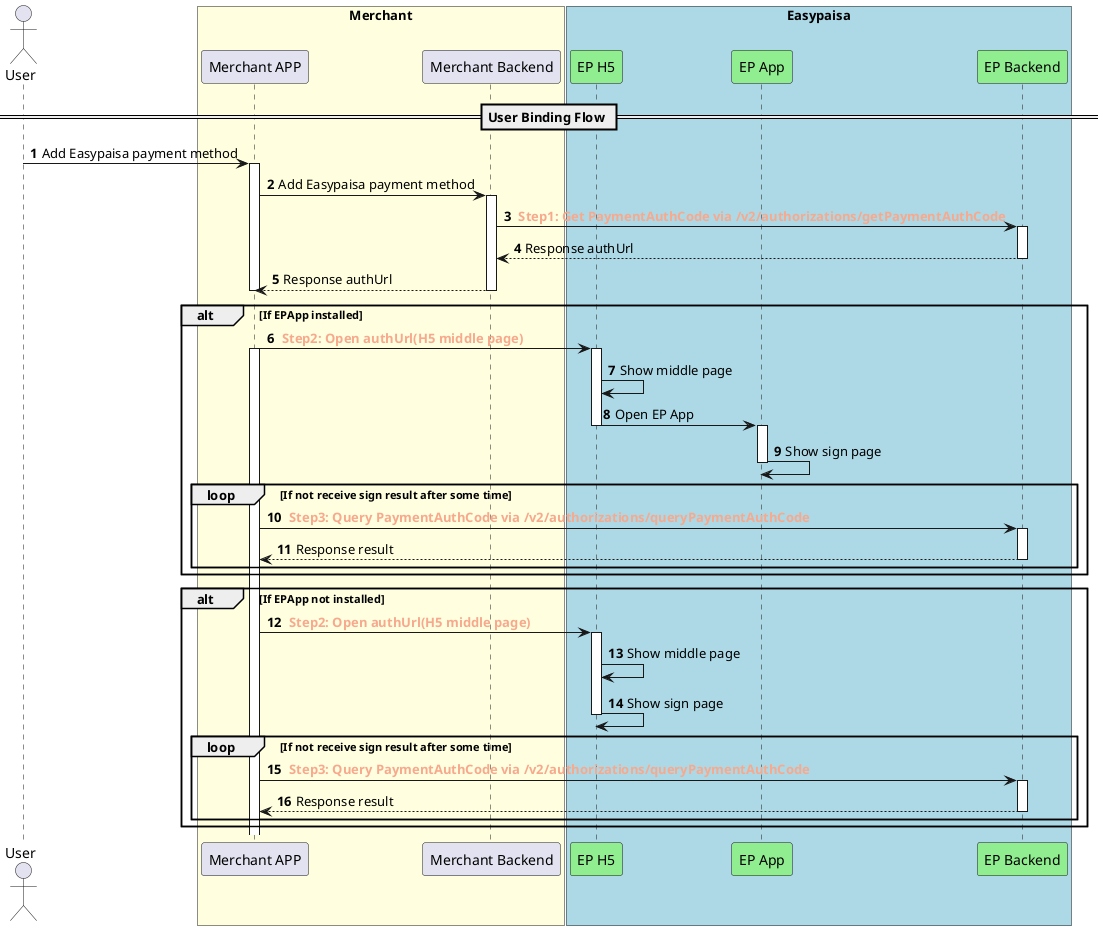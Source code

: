 @startuml
autonumber

actor       User
participant "User" as User

box "Merchant" #LightYellow
participant "Merchant APP" as MerchantAPP
participant "Merchant Backend" as MerchantBackend
end box

box "Easypaisa" #LightBlue
participant "EP H5" as EPH5 #LightGreen
participant "EP App" as EPApp #LightGreen
participant "EP Backend" as EPBackend #LightGreen
end box

== User Binding Flow ==
User -> MerchantAPP: Add Easypaisa payment method
activate MerchantAPP
MerchantAPP -> MerchantBackend: Add Easypaisa payment method
activate MerchantBackend
MerchantBackend -> EPBackend: <font color=#f7a98d><b> Step1: Get PaymentAuthCode via /v2/authorizations/getPaymentAuthCode
activate EPBackend
EPBackend --> MerchantBackend: Response authUrl
deactivate EPBackend
MerchantBackend --> MerchantAPP: Response authUrl
deactivate MerchantBackend
deactivate MerchantAPP

alt If EPApp installed
MerchantAPP -> EPH5: <font color=#f7a98d><b> Step2: Open authUrl(H5 middle page)
activate MerchantAPP
activate EPH5
EPH5 -> EPH5: Show middle page
EPH5 -> EPApp: Open EP App
deactivate EPH5
activate EPApp
deactivate EPBackend
EPApp -> EPApp: Show sign page
deactivate EPApp

loop If not receive sign result after some time
MerchantAPP -> EPBackend: <font color=#f7a98d><b> Step3: Query PaymentAuthCode via /v2/authorizations/queryPaymentAuthCode
activate EPBackend
EPBackend --> MerchantAPP: Response result
deactivate EPBackend
end

end

alt If EPApp not installed
MerchantAPP -> EPH5: <font color=#f7a98d><b> Step2: Open authUrl(H5 middle page)
activate EPH5
EPH5 -> EPH5: Show middle page
EPH5 -> EPH5: Show sign page
deactivate EPH5

loop If not receive sign result after some time
MerchantAPP -> EPBackend: <font color=#f7a98d><b> Step3: Query PaymentAuthCode via /v2/authorizations/queryPaymentAuthCode
activate EPBackend
EPBackend --> MerchantAPP: Response result
deactivate EPBackend
end

end

@enduml